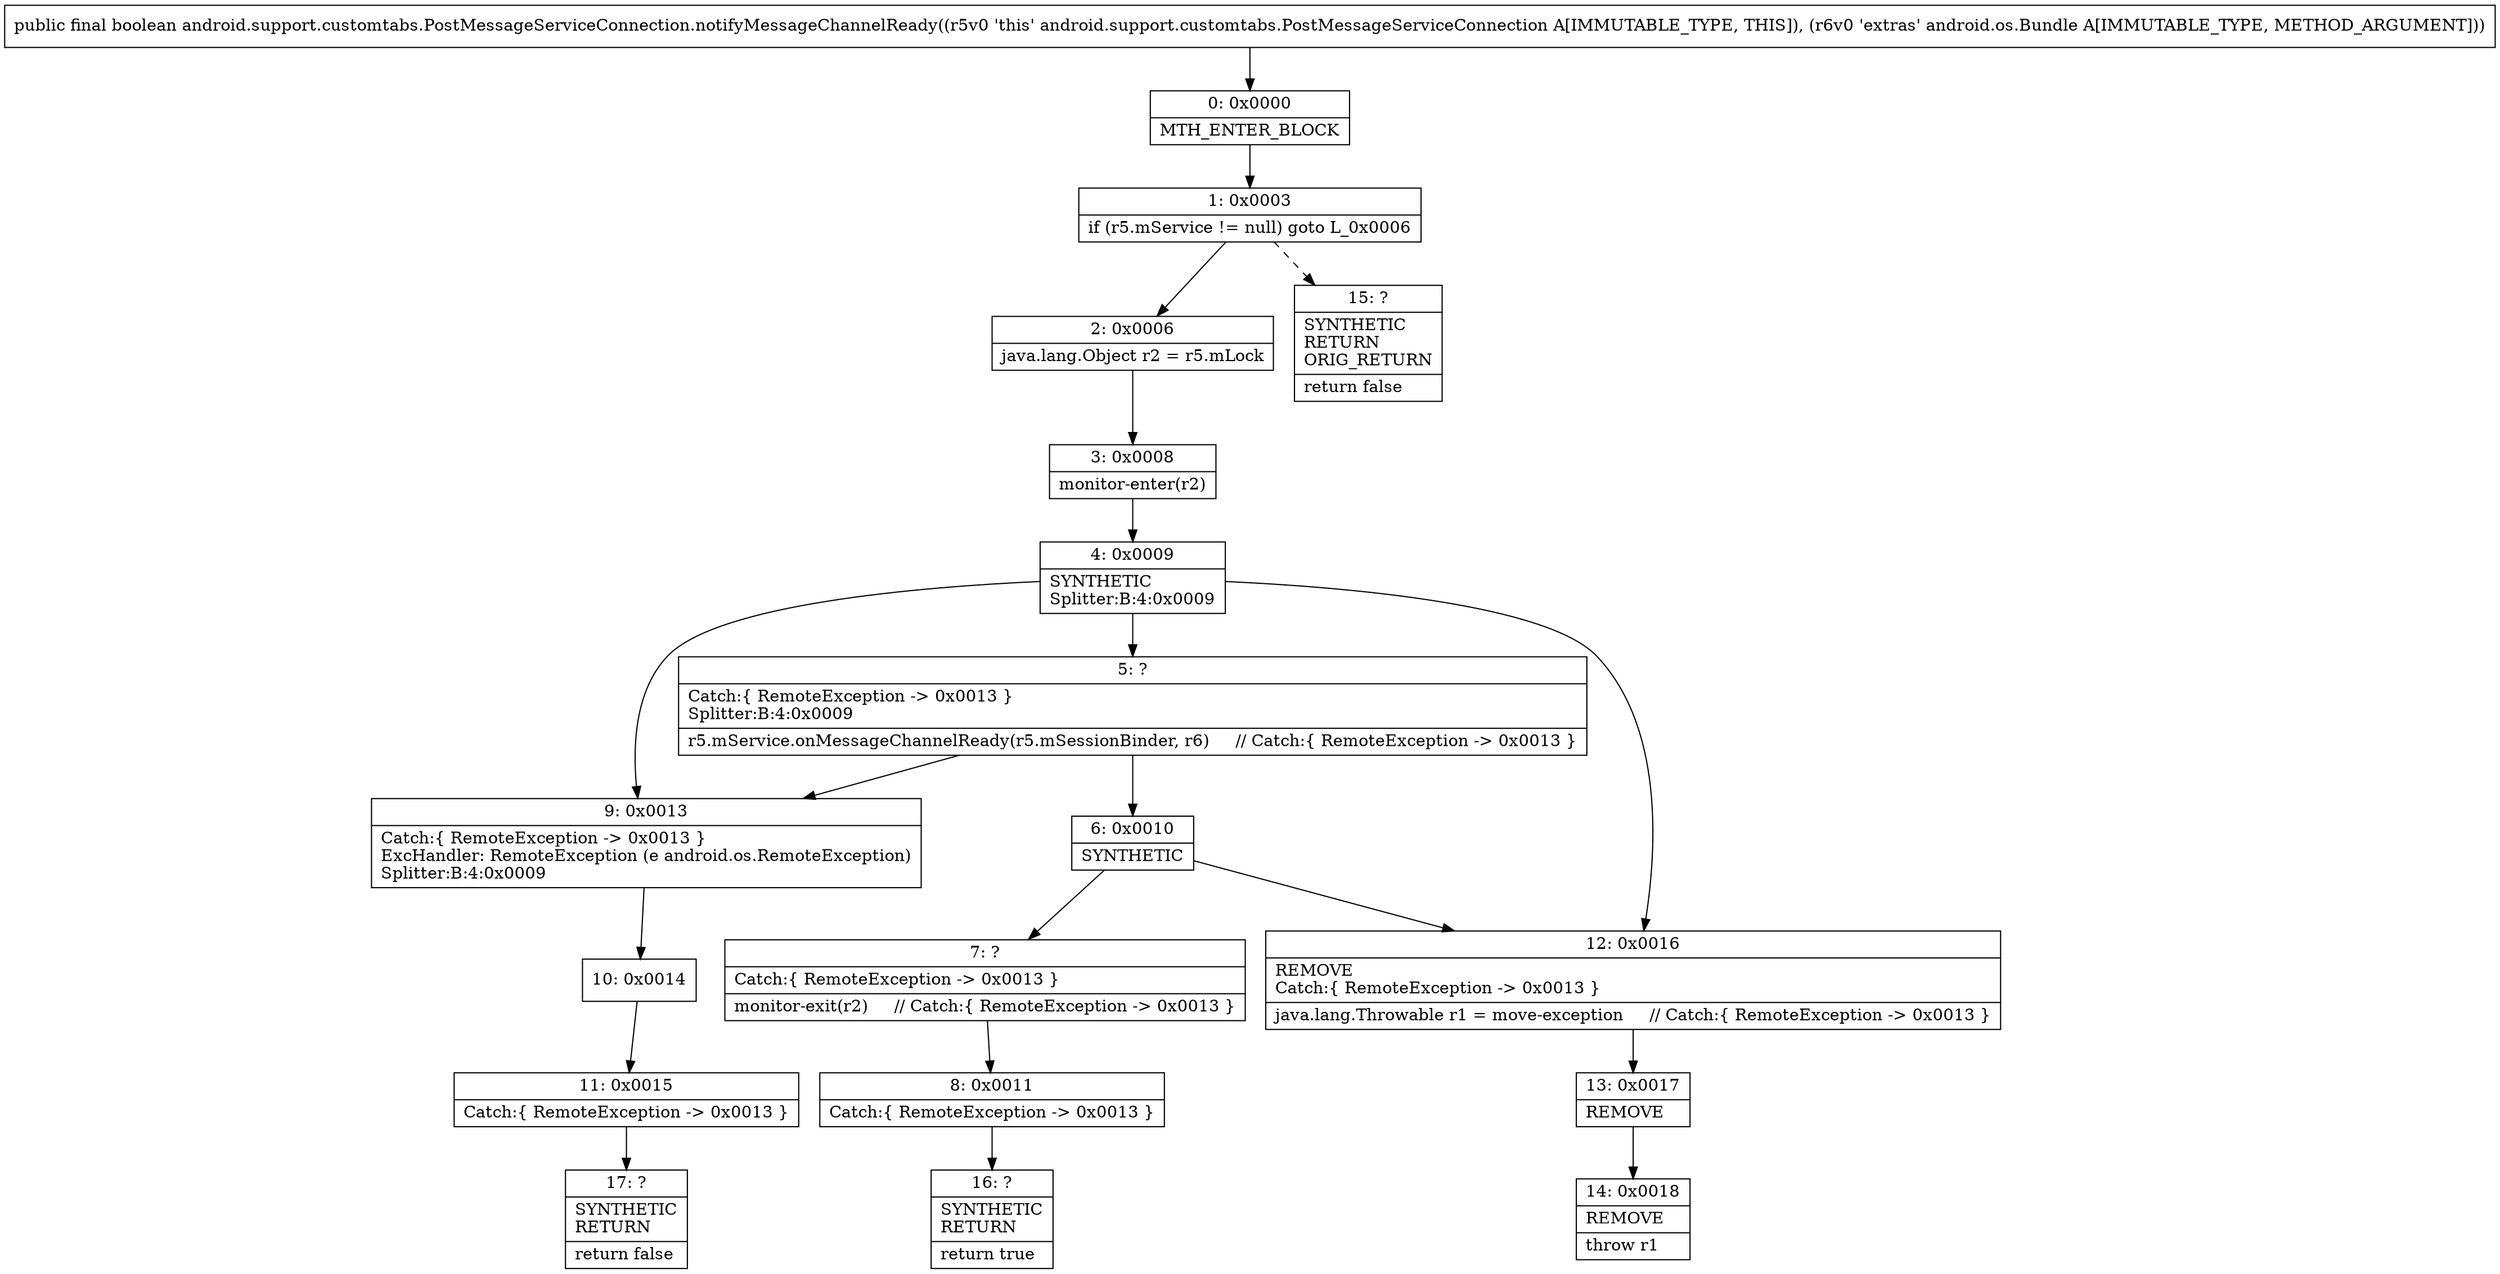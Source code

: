 digraph "CFG forandroid.support.customtabs.PostMessageServiceConnection.notifyMessageChannelReady(Landroid\/os\/Bundle;)Z" {
Node_0 [shape=record,label="{0\:\ 0x0000|MTH_ENTER_BLOCK\l}"];
Node_1 [shape=record,label="{1\:\ 0x0003|if (r5.mService != null) goto L_0x0006\l}"];
Node_2 [shape=record,label="{2\:\ 0x0006|java.lang.Object r2 = r5.mLock\l}"];
Node_3 [shape=record,label="{3\:\ 0x0008|monitor\-enter(r2)\l}"];
Node_4 [shape=record,label="{4\:\ 0x0009|SYNTHETIC\lSplitter:B:4:0x0009\l}"];
Node_5 [shape=record,label="{5\:\ ?|Catch:\{ RemoteException \-\> 0x0013 \}\lSplitter:B:4:0x0009\l|r5.mService.onMessageChannelReady(r5.mSessionBinder, r6)     \/\/ Catch:\{ RemoteException \-\> 0x0013 \}\l}"];
Node_6 [shape=record,label="{6\:\ 0x0010|SYNTHETIC\l}"];
Node_7 [shape=record,label="{7\:\ ?|Catch:\{ RemoteException \-\> 0x0013 \}\l|monitor\-exit(r2)     \/\/ Catch:\{ RemoteException \-\> 0x0013 \}\l}"];
Node_8 [shape=record,label="{8\:\ 0x0011|Catch:\{ RemoteException \-\> 0x0013 \}\l}"];
Node_9 [shape=record,label="{9\:\ 0x0013|Catch:\{ RemoteException \-\> 0x0013 \}\lExcHandler: RemoteException (e android.os.RemoteException)\lSplitter:B:4:0x0009\l}"];
Node_10 [shape=record,label="{10\:\ 0x0014}"];
Node_11 [shape=record,label="{11\:\ 0x0015|Catch:\{ RemoteException \-\> 0x0013 \}\l}"];
Node_12 [shape=record,label="{12\:\ 0x0016|REMOVE\lCatch:\{ RemoteException \-\> 0x0013 \}\l|java.lang.Throwable r1 = move\-exception     \/\/ Catch:\{ RemoteException \-\> 0x0013 \}\l}"];
Node_13 [shape=record,label="{13\:\ 0x0017|REMOVE\l}"];
Node_14 [shape=record,label="{14\:\ 0x0018|REMOVE\l|throw r1\l}"];
Node_15 [shape=record,label="{15\:\ ?|SYNTHETIC\lRETURN\lORIG_RETURN\l|return false\l}"];
Node_16 [shape=record,label="{16\:\ ?|SYNTHETIC\lRETURN\l|return true\l}"];
Node_17 [shape=record,label="{17\:\ ?|SYNTHETIC\lRETURN\l|return false\l}"];
MethodNode[shape=record,label="{public final boolean android.support.customtabs.PostMessageServiceConnection.notifyMessageChannelReady((r5v0 'this' android.support.customtabs.PostMessageServiceConnection A[IMMUTABLE_TYPE, THIS]), (r6v0 'extras' android.os.Bundle A[IMMUTABLE_TYPE, METHOD_ARGUMENT])) }"];
MethodNode -> Node_0;
Node_0 -> Node_1;
Node_1 -> Node_2;
Node_1 -> Node_15[style=dashed];
Node_2 -> Node_3;
Node_3 -> Node_4;
Node_4 -> Node_5;
Node_4 -> Node_9;
Node_4 -> Node_12;
Node_5 -> Node_6;
Node_5 -> Node_9;
Node_6 -> Node_7;
Node_6 -> Node_12;
Node_7 -> Node_8;
Node_8 -> Node_16;
Node_9 -> Node_10;
Node_10 -> Node_11;
Node_11 -> Node_17;
Node_12 -> Node_13;
Node_13 -> Node_14;
}

